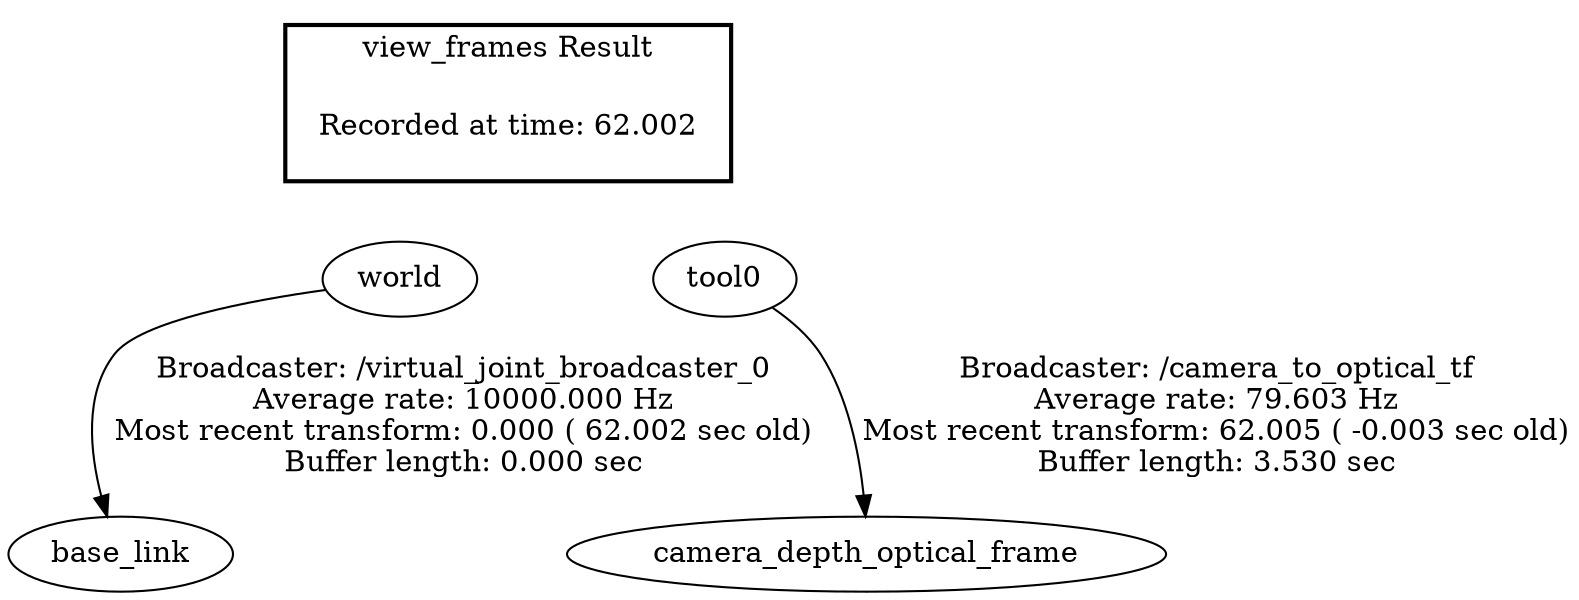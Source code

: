 digraph G {
"world" -> "base_link"[label="Broadcaster: /virtual_joint_broadcaster_0\nAverage rate: 10000.000 Hz\nMost recent transform: 0.000 ( 62.002 sec old)\nBuffer length: 0.000 sec\n"];
"tool0" -> "camera_depth_optical_frame"[label="Broadcaster: /camera_to_optical_tf\nAverage rate: 79.603 Hz\nMost recent transform: 62.005 ( -0.003 sec old)\nBuffer length: 3.530 sec\n"];
edge [style=invis];
 subgraph cluster_legend { style=bold; color=black; label ="view_frames Result";
"Recorded at time: 62.002"[ shape=plaintext ] ;
 }->"world";
edge [style=invis];
 subgraph cluster_legend { style=bold; color=black; label ="view_frames Result";
"Recorded at time: 62.002"[ shape=plaintext ] ;
 }->"tool0";
}